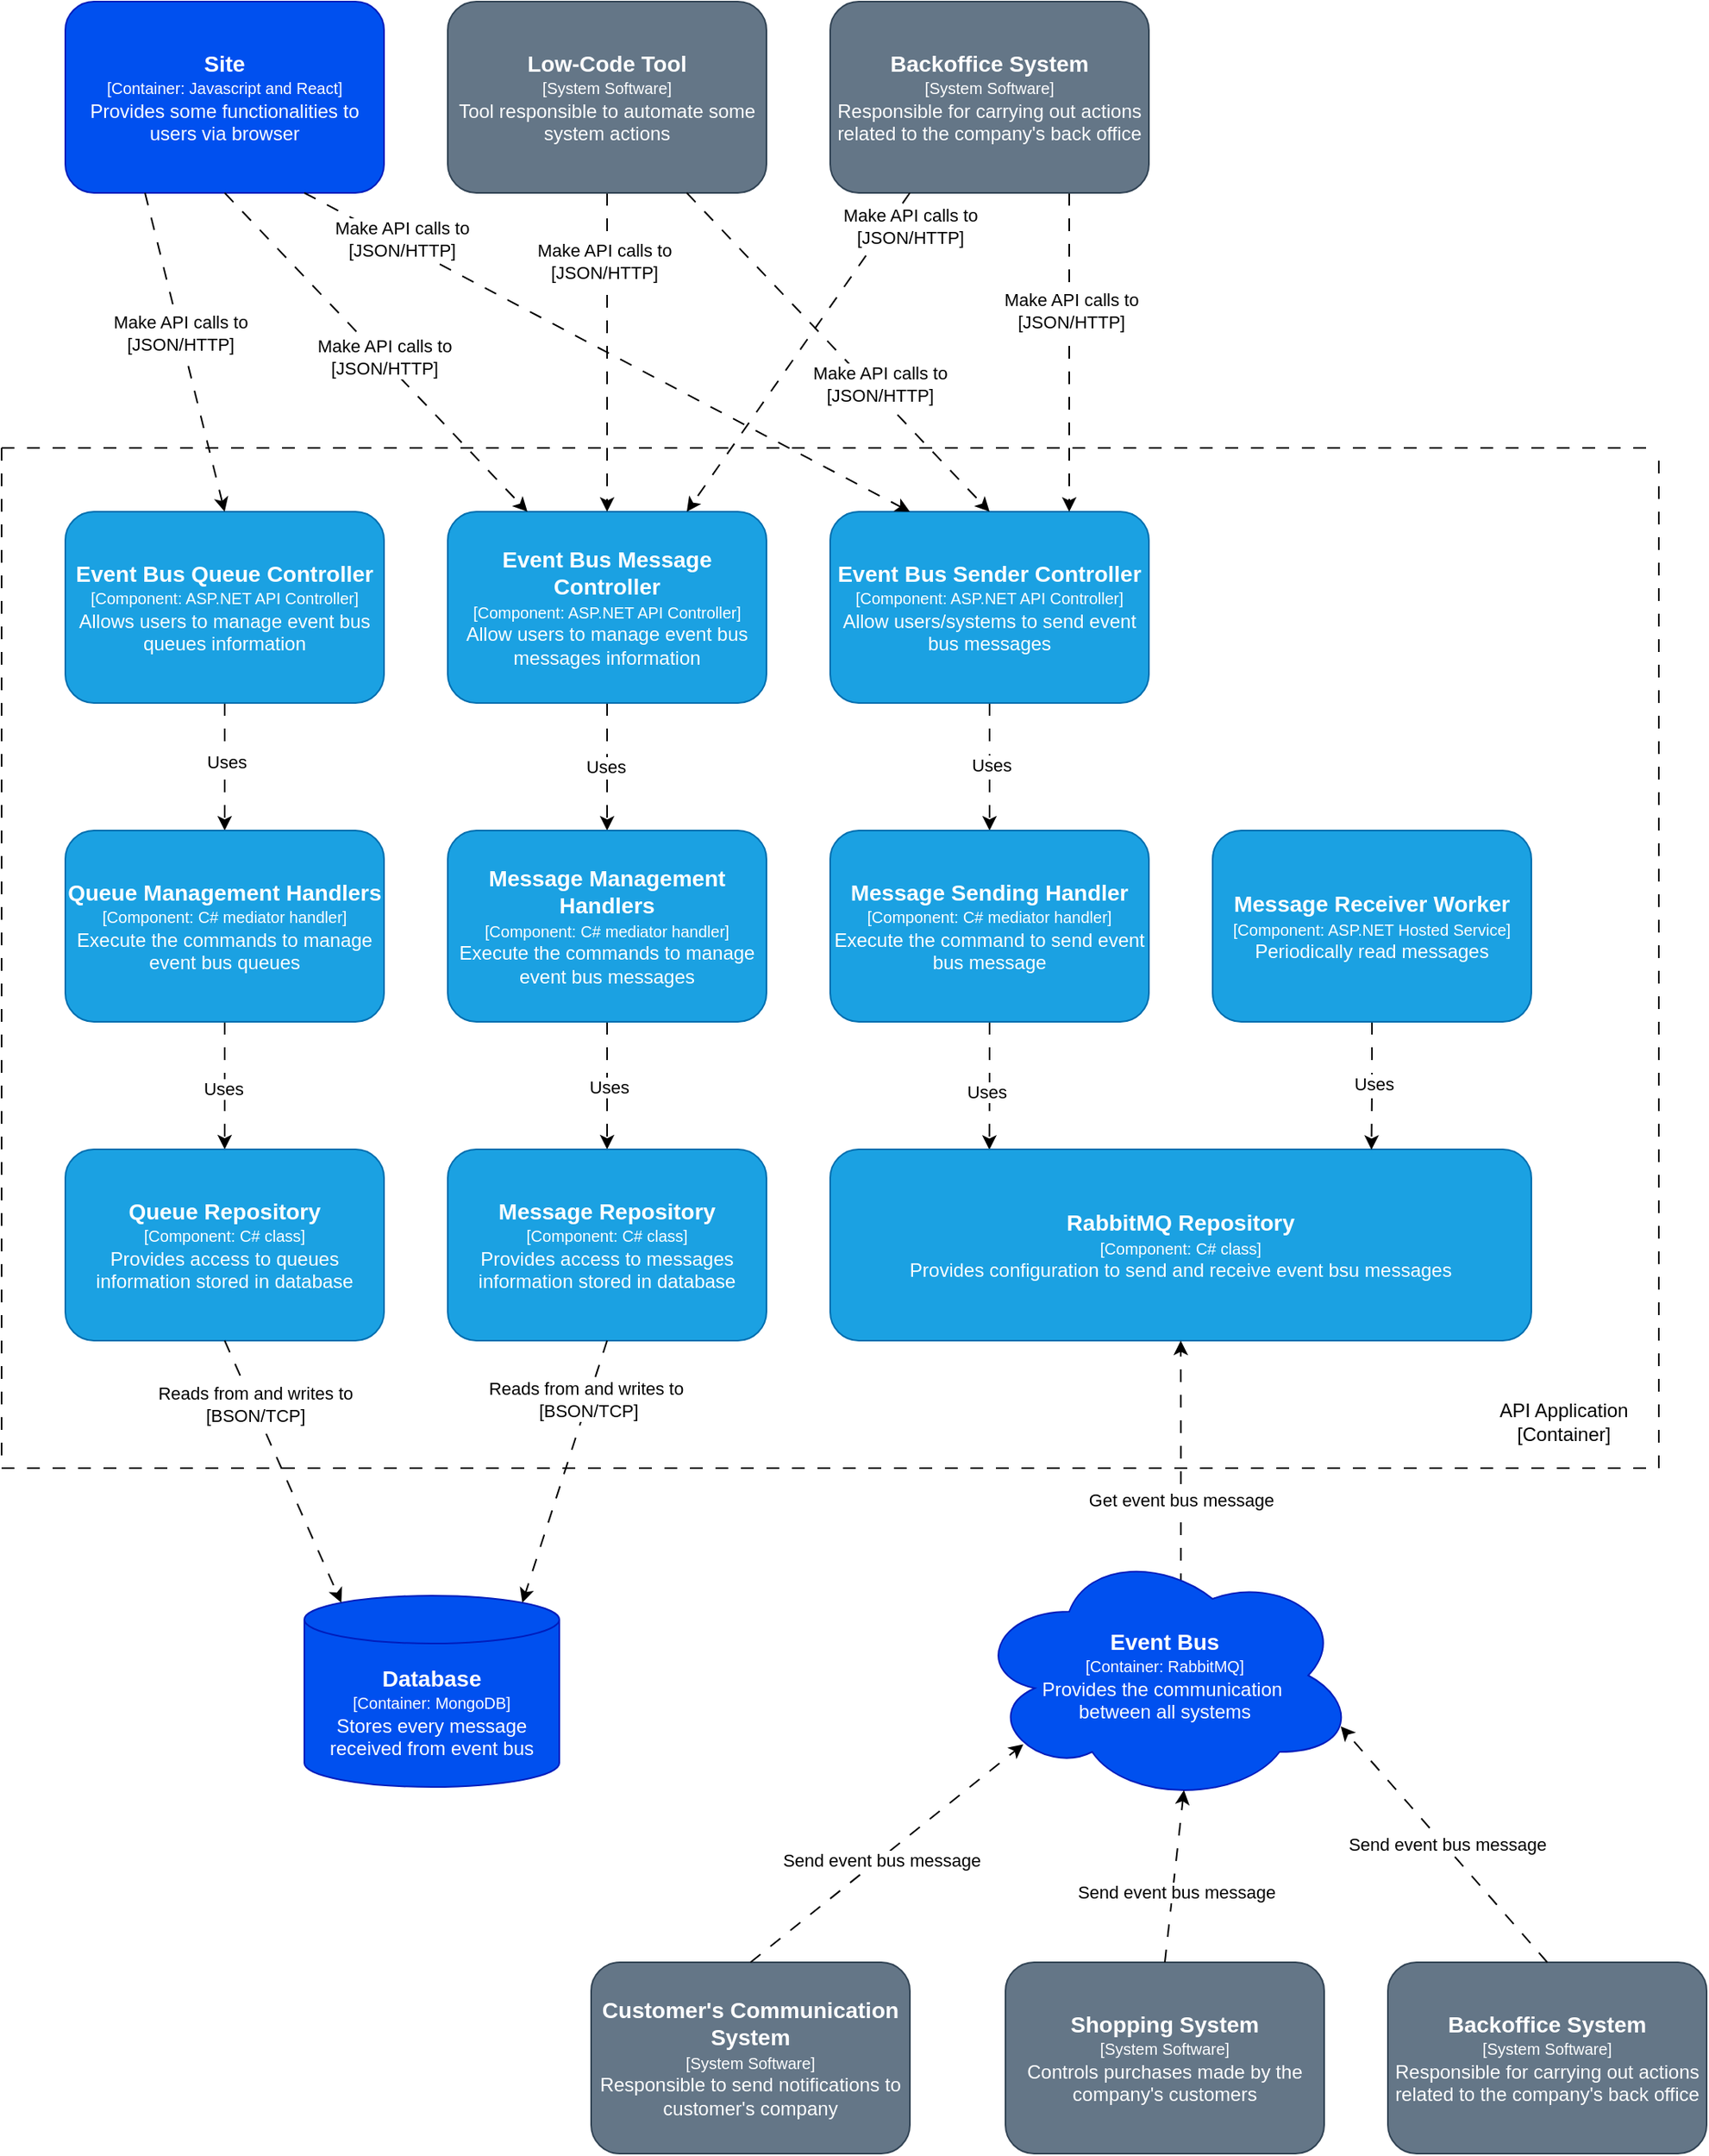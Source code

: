 <mxfile version="24.0.4" type="device">
  <diagram name="Page-1" id="unVdxcQ77zro8NpjdMd2">
    <mxGraphModel dx="2390" dy="1393" grid="1" gridSize="10" guides="1" tooltips="1" connect="1" arrows="1" fold="1" page="1" pageScale="1" pageWidth="1169" pageHeight="1654" math="0" shadow="0">
      <root>
        <mxCell id="0" />
        <mxCell id="1" parent="0" />
        <mxCell id="UJEJ-g8sRD_BpSDyr6wl-1" value="" style="swimlane;startSize=0;dashed=1;dashPattern=8 8;" vertex="1" parent="1">
          <mxGeometry x="60" y="432" width="1040" height="640" as="geometry" />
        </mxCell>
        <mxCell id="UJEJ-g8sRD_BpSDyr6wl-20" style="edgeStyle=orthogonalEdgeStyle;rounded=0;orthogonalLoop=1;jettySize=auto;html=1;exitX=0.5;exitY=1;exitDx=0;exitDy=0;entryX=0.5;entryY=0;entryDx=0;entryDy=0;dashed=1;dashPattern=8 8;" edge="1" parent="UJEJ-g8sRD_BpSDyr6wl-1" source="UJEJ-g8sRD_BpSDyr6wl-2" target="UJEJ-g8sRD_BpSDyr6wl-5">
          <mxGeometry relative="1" as="geometry" />
        </mxCell>
        <mxCell id="UJEJ-g8sRD_BpSDyr6wl-28" value="Uses" style="edgeLabel;html=1;align=center;verticalAlign=middle;resizable=0;points=[];" vertex="1" connectable="0" parent="UJEJ-g8sRD_BpSDyr6wl-20">
          <mxGeometry x="-0.09" y="1" relative="1" as="geometry">
            <mxPoint as="offset" />
          </mxGeometry>
        </mxCell>
        <mxCell id="UJEJ-g8sRD_BpSDyr6wl-2" value="&lt;b&gt;&lt;font style=&quot;font-size: 14px;&quot;&gt;Event Bus Queue Controller&lt;/font&gt;&lt;/b&gt;&lt;div&gt;&lt;font style=&quot;font-size: 10px;&quot;&gt;[Component: ASP.NET API Controller]&lt;/font&gt;&lt;/div&gt;&lt;div&gt;Allows users to manage event bus queues information&lt;/div&gt;" style="rounded=1;whiteSpace=wrap;html=1;fillColor=#1ba1e2;fontColor=#ffffff;strokeColor=#006EAF;" vertex="1" parent="UJEJ-g8sRD_BpSDyr6wl-1">
          <mxGeometry x="40" y="40" width="200" height="120" as="geometry" />
        </mxCell>
        <mxCell id="UJEJ-g8sRD_BpSDyr6wl-23" style="edgeStyle=orthogonalEdgeStyle;rounded=0;orthogonalLoop=1;jettySize=auto;html=1;exitX=0.5;exitY=1;exitDx=0;exitDy=0;entryX=0.5;entryY=0;entryDx=0;entryDy=0;dashed=1;dashPattern=8 8;" edge="1" parent="UJEJ-g8sRD_BpSDyr6wl-1" source="UJEJ-g8sRD_BpSDyr6wl-3" target="UJEJ-g8sRD_BpSDyr6wl-6">
          <mxGeometry relative="1" as="geometry" />
        </mxCell>
        <mxCell id="UJEJ-g8sRD_BpSDyr6wl-30" value="Uses" style="edgeLabel;html=1;align=center;verticalAlign=middle;resizable=0;points=[];" vertex="1" connectable="0" parent="UJEJ-g8sRD_BpSDyr6wl-23">
          <mxGeometry x="0.005" y="-1" relative="1" as="geometry">
            <mxPoint as="offset" />
          </mxGeometry>
        </mxCell>
        <mxCell id="UJEJ-g8sRD_BpSDyr6wl-3" value="&lt;font style=&quot;font-size: 14px;&quot;&gt;&lt;b&gt;Event Bus Message Controller&lt;/b&gt;&lt;/font&gt;&lt;div&gt;&lt;font style=&quot;font-size: 10px;&quot;&gt;[Component: ASP.NET API Controller]&lt;/font&gt;&lt;br&gt;&lt;/div&gt;&lt;div&gt;Allow users to manage event bus messages information&lt;/div&gt;" style="rounded=1;whiteSpace=wrap;html=1;fillColor=#1ba1e2;fontColor=#ffffff;strokeColor=#006EAF;" vertex="1" parent="UJEJ-g8sRD_BpSDyr6wl-1">
          <mxGeometry x="280" y="40" width="200" height="120" as="geometry" />
        </mxCell>
        <mxCell id="UJEJ-g8sRD_BpSDyr6wl-25" style="edgeStyle=orthogonalEdgeStyle;rounded=0;orthogonalLoop=1;jettySize=auto;html=1;exitX=0.5;exitY=1;exitDx=0;exitDy=0;entryX=0.5;entryY=0;entryDx=0;entryDy=0;dashed=1;dashPattern=8 8;" edge="1" parent="UJEJ-g8sRD_BpSDyr6wl-1" source="UJEJ-g8sRD_BpSDyr6wl-4" target="UJEJ-g8sRD_BpSDyr6wl-7">
          <mxGeometry relative="1" as="geometry" />
        </mxCell>
        <mxCell id="UJEJ-g8sRD_BpSDyr6wl-31" value="Uses" style="edgeLabel;html=1;align=center;verticalAlign=middle;resizable=0;points=[];" vertex="1" connectable="0" parent="UJEJ-g8sRD_BpSDyr6wl-25">
          <mxGeometry x="-0.019" y="1" relative="1" as="geometry">
            <mxPoint as="offset" />
          </mxGeometry>
        </mxCell>
        <mxCell id="UJEJ-g8sRD_BpSDyr6wl-4" value="&lt;b&gt;&lt;font style=&quot;font-size: 14px;&quot;&gt;Event Bus Sender Controller&lt;/font&gt;&lt;/b&gt;&lt;div&gt;&lt;font style=&quot;font-size: 10px;&quot;&gt;[Component: ASP.NET API Controller]&lt;/font&gt;&lt;br&gt;&lt;/div&gt;&lt;div&gt;Allow users/systems to send event bus messages&lt;/div&gt;" style="rounded=1;whiteSpace=wrap;html=1;fillColor=#1ba1e2;fontColor=#ffffff;strokeColor=#006EAF;" vertex="1" parent="UJEJ-g8sRD_BpSDyr6wl-1">
          <mxGeometry x="520" y="40" width="200" height="120" as="geometry" />
        </mxCell>
        <mxCell id="UJEJ-g8sRD_BpSDyr6wl-22" style="edgeStyle=orthogonalEdgeStyle;rounded=0;orthogonalLoop=1;jettySize=auto;html=1;exitX=0.5;exitY=1;exitDx=0;exitDy=0;entryX=0.5;entryY=0;entryDx=0;entryDy=0;dashed=1;dashPattern=8 8;" edge="1" parent="UJEJ-g8sRD_BpSDyr6wl-1" source="UJEJ-g8sRD_BpSDyr6wl-5" target="UJEJ-g8sRD_BpSDyr6wl-8">
          <mxGeometry relative="1" as="geometry" />
        </mxCell>
        <mxCell id="UJEJ-g8sRD_BpSDyr6wl-29" value="Uses" style="edgeLabel;html=1;align=center;verticalAlign=middle;resizable=0;points=[];" vertex="1" connectable="0" parent="UJEJ-g8sRD_BpSDyr6wl-22">
          <mxGeometry x="0.052" y="-1" relative="1" as="geometry">
            <mxPoint as="offset" />
          </mxGeometry>
        </mxCell>
        <mxCell id="UJEJ-g8sRD_BpSDyr6wl-5" value="&lt;b&gt;&lt;font style=&quot;font-size: 14px;&quot;&gt;Queue Management Handlers&lt;/font&gt;&lt;/b&gt;&lt;div&gt;&lt;font style=&quot;font-size: 10px;&quot;&gt;[Component: C# mediator handler]&lt;/font&gt;&lt;/div&gt;&lt;div&gt;Execute the commands to manage event bus queues&lt;/div&gt;" style="rounded=1;whiteSpace=wrap;html=1;fillColor=#1ba1e2;fontColor=#ffffff;strokeColor=#006EAF;" vertex="1" parent="UJEJ-g8sRD_BpSDyr6wl-1">
          <mxGeometry x="40" y="240" width="200" height="120" as="geometry" />
        </mxCell>
        <mxCell id="UJEJ-g8sRD_BpSDyr6wl-24" style="edgeStyle=orthogonalEdgeStyle;rounded=0;orthogonalLoop=1;jettySize=auto;html=1;exitX=0.5;exitY=1;exitDx=0;exitDy=0;entryX=0.5;entryY=0;entryDx=0;entryDy=0;dashed=1;dashPattern=8 8;" edge="1" parent="UJEJ-g8sRD_BpSDyr6wl-1" source="UJEJ-g8sRD_BpSDyr6wl-6" target="UJEJ-g8sRD_BpSDyr6wl-9">
          <mxGeometry relative="1" as="geometry" />
        </mxCell>
        <mxCell id="UJEJ-g8sRD_BpSDyr6wl-32" value="Uses" style="edgeLabel;html=1;align=center;verticalAlign=middle;resizable=0;points=[];" vertex="1" connectable="0" parent="UJEJ-g8sRD_BpSDyr6wl-24">
          <mxGeometry x="0.029" y="1" relative="1" as="geometry">
            <mxPoint as="offset" />
          </mxGeometry>
        </mxCell>
        <mxCell id="UJEJ-g8sRD_BpSDyr6wl-6" value="&lt;b&gt;&lt;font style=&quot;font-size: 14px;&quot;&gt;Message Management Handlers&lt;/font&gt;&lt;/b&gt;&lt;div&gt;&lt;font style=&quot;font-size: 10px;&quot;&gt;[Component: C# mediator handler]&lt;/font&gt;&lt;br&gt;&lt;/div&gt;&lt;div&gt;Execute the commands to manage event bus messages&lt;/div&gt;" style="rounded=1;whiteSpace=wrap;html=1;fillColor=#1ba1e2;fontColor=#ffffff;strokeColor=#006EAF;" vertex="1" parent="UJEJ-g8sRD_BpSDyr6wl-1">
          <mxGeometry x="280" y="240" width="200" height="120" as="geometry" />
        </mxCell>
        <mxCell id="UJEJ-g8sRD_BpSDyr6wl-27" style="edgeStyle=orthogonalEdgeStyle;rounded=0;orthogonalLoop=1;jettySize=auto;html=1;exitX=0.5;exitY=1;exitDx=0;exitDy=0;entryX=0.227;entryY=0.002;entryDx=0;entryDy=0;entryPerimeter=0;dashed=1;dashPattern=8 8;" edge="1" parent="UJEJ-g8sRD_BpSDyr6wl-1" source="UJEJ-g8sRD_BpSDyr6wl-7" target="UJEJ-g8sRD_BpSDyr6wl-10">
          <mxGeometry relative="1" as="geometry" />
        </mxCell>
        <mxCell id="UJEJ-g8sRD_BpSDyr6wl-33" value="Uses" style="edgeLabel;html=1;align=center;verticalAlign=middle;resizable=0;points=[];" vertex="1" connectable="0" parent="UJEJ-g8sRD_BpSDyr6wl-27">
          <mxGeometry x="0.095" y="-2" relative="1" as="geometry">
            <mxPoint as="offset" />
          </mxGeometry>
        </mxCell>
        <mxCell id="UJEJ-g8sRD_BpSDyr6wl-7" value="&lt;b&gt;&lt;font style=&quot;font-size: 14px;&quot;&gt;Message Sending Handler&lt;/font&gt;&lt;/b&gt;&lt;div&gt;&lt;font style=&quot;font-size: 10px;&quot;&gt;[Component: C# mediator handler]&lt;/font&gt;&lt;br&gt;&lt;/div&gt;&lt;div&gt;Execute the command to send event bus message&lt;/div&gt;" style="rounded=1;whiteSpace=wrap;html=1;fillColor=#1ba1e2;fontColor=#ffffff;strokeColor=#006EAF;" vertex="1" parent="UJEJ-g8sRD_BpSDyr6wl-1">
          <mxGeometry x="520" y="240" width="200" height="120" as="geometry" />
        </mxCell>
        <mxCell id="UJEJ-g8sRD_BpSDyr6wl-8" value="&lt;b&gt;&lt;font style=&quot;font-size: 14px;&quot;&gt;Queue Repository&lt;/font&gt;&lt;/b&gt;&lt;div&gt;&lt;font style=&quot;font-size: 10px;&quot;&gt;[Component: C# class]&lt;/font&gt;&lt;/div&gt;&lt;div&gt;Provides access to queues information stored in database&lt;/div&gt;" style="rounded=1;whiteSpace=wrap;html=1;fillColor=#1ba1e2;fontColor=#ffffff;strokeColor=#006EAF;" vertex="1" parent="UJEJ-g8sRD_BpSDyr6wl-1">
          <mxGeometry x="40" y="440" width="200" height="120" as="geometry" />
        </mxCell>
        <mxCell id="UJEJ-g8sRD_BpSDyr6wl-9" value="&lt;b&gt;&lt;font style=&quot;font-size: 14px;&quot;&gt;Message Repository&lt;/font&gt;&lt;/b&gt;&lt;div&gt;&lt;font style=&quot;font-size: 10px;&quot;&gt;[Component: C# class]&lt;/font&gt;&lt;/div&gt;&lt;div&gt;Provides access to messages information stored in database&lt;/div&gt;" style="rounded=1;whiteSpace=wrap;html=1;fillColor=#1ba1e2;fontColor=#ffffff;strokeColor=#006EAF;" vertex="1" parent="UJEJ-g8sRD_BpSDyr6wl-1">
          <mxGeometry x="280" y="440" width="200" height="120" as="geometry" />
        </mxCell>
        <mxCell id="UJEJ-g8sRD_BpSDyr6wl-10" value="&lt;font style=&quot;font-size: 14px;&quot;&gt;&lt;b&gt;RabbitMQ Repository&lt;/b&gt;&lt;/font&gt;&lt;div&gt;&lt;font style=&quot;font-size: 10px;&quot;&gt;[Component: C# class]&lt;/font&gt;&lt;/div&gt;&lt;div&gt;Provides configuration to send and receive event bsu messages&lt;/div&gt;" style="rounded=1;whiteSpace=wrap;html=1;fillColor=#1ba1e2;fontColor=#ffffff;strokeColor=#006EAF;" vertex="1" parent="UJEJ-g8sRD_BpSDyr6wl-1">
          <mxGeometry x="520" y="440" width="440" height="120" as="geometry" />
        </mxCell>
        <mxCell id="UJEJ-g8sRD_BpSDyr6wl-26" style="edgeStyle=orthogonalEdgeStyle;rounded=0;orthogonalLoop=1;jettySize=auto;html=1;exitX=0.5;exitY=1;exitDx=0;exitDy=0;entryX=0.772;entryY=0.002;entryDx=0;entryDy=0;entryPerimeter=0;dashed=1;dashPattern=8 8;" edge="1" parent="UJEJ-g8sRD_BpSDyr6wl-1" source="UJEJ-g8sRD_BpSDyr6wl-11" target="UJEJ-g8sRD_BpSDyr6wl-10">
          <mxGeometry relative="1" as="geometry" />
        </mxCell>
        <mxCell id="UJEJ-g8sRD_BpSDyr6wl-34" value="Uses" style="edgeLabel;html=1;align=center;verticalAlign=middle;resizable=0;points=[];" vertex="1" connectable="0" parent="UJEJ-g8sRD_BpSDyr6wl-26">
          <mxGeometry x="-0.049" y="1" relative="1" as="geometry">
            <mxPoint as="offset" />
          </mxGeometry>
        </mxCell>
        <mxCell id="UJEJ-g8sRD_BpSDyr6wl-11" value="&lt;b&gt;&lt;font style=&quot;font-size: 14px;&quot;&gt;Message Receiver Worker&lt;/font&gt;&lt;/b&gt;&lt;div&gt;&lt;font style=&quot;font-size: 10px;&quot;&gt;[Component: ASP.NET Hosted Service]&lt;/font&gt;&lt;/div&gt;&lt;div&gt;Periodically read messages&lt;/div&gt;" style="rounded=1;whiteSpace=wrap;html=1;fillColor=#1ba1e2;fontColor=#ffffff;strokeColor=#006EAF;" vertex="1" parent="UJEJ-g8sRD_BpSDyr6wl-1">
          <mxGeometry x="760" y="240" width="200" height="120" as="geometry" />
        </mxCell>
        <mxCell id="UJEJ-g8sRD_BpSDyr6wl-77" value="API Application&lt;div&gt;[Container]&lt;/div&gt;" style="text;html=1;align=center;verticalAlign=middle;resizable=0;points=[];autosize=1;strokeColor=none;fillColor=none;" vertex="1" parent="UJEJ-g8sRD_BpSDyr6wl-1">
          <mxGeometry x="930" y="591" width="100" height="40" as="geometry" />
        </mxCell>
        <mxCell id="UJEJ-g8sRD_BpSDyr6wl-13" value="&lt;b&gt;&lt;font style=&quot;font-size: 14px;&quot;&gt;Database&lt;/font&gt;&lt;/b&gt;&lt;div&gt;&lt;font style=&quot;font-size: 10px;&quot;&gt;[Container: MongoDB]&lt;/font&gt;&lt;/div&gt;&lt;div&gt;Stores every message received from event bus&lt;/div&gt;" style="shape=cylinder3;whiteSpace=wrap;html=1;boundedLbl=1;backgroundOutline=1;size=15;fillColor=#0050ef;fontColor=#ffffff;strokeColor=#001DBC;" vertex="1" parent="1">
          <mxGeometry x="250" y="1152" width="160" height="120" as="geometry" />
        </mxCell>
        <mxCell id="UJEJ-g8sRD_BpSDyr6wl-14" value="&lt;b&gt;&lt;font style=&quot;font-size: 14px;&quot;&gt;Site&lt;/font&gt;&lt;/b&gt;&lt;div&gt;&lt;font style=&quot;font-size: 10px;&quot;&gt;[Container: Javascript and React]&lt;/font&gt;&lt;/div&gt;&lt;div&gt;Provides some functionalities to users via browser&lt;/div&gt;" style="rounded=1;whiteSpace=wrap;html=1;fillColor=#0050ef;fontColor=#ffffff;strokeColor=#001DBC;" vertex="1" parent="1">
          <mxGeometry x="100" y="152" width="200" height="120" as="geometry" />
        </mxCell>
        <mxCell id="UJEJ-g8sRD_BpSDyr6wl-42" style="edgeStyle=orthogonalEdgeStyle;rounded=0;orthogonalLoop=1;jettySize=auto;html=1;exitX=0.542;exitY=0.25;exitDx=0;exitDy=0;exitPerimeter=0;entryX=0.5;entryY=1;entryDx=0;entryDy=0;dashed=1;dashPattern=8 8;" edge="1" parent="1" source="UJEJ-g8sRD_BpSDyr6wl-15" target="UJEJ-g8sRD_BpSDyr6wl-10">
          <mxGeometry relative="1" as="geometry" />
        </mxCell>
        <mxCell id="UJEJ-g8sRD_BpSDyr6wl-43" value="Get event bus message" style="edgeLabel;html=1;align=center;verticalAlign=middle;resizable=0;points=[];" vertex="1" connectable="0" parent="UJEJ-g8sRD_BpSDyr6wl-42">
          <mxGeometry x="-0.224" y="-2" relative="1" as="geometry">
            <mxPoint x="-2" y="-4" as="offset" />
          </mxGeometry>
        </mxCell>
        <mxCell id="UJEJ-g8sRD_BpSDyr6wl-15" value="&lt;b&gt;&lt;font style=&quot;font-size: 14px;&quot;&gt;Event Bus&lt;/font&gt;&lt;/b&gt;&lt;div&gt;&lt;font style=&quot;font-size: 10px;&quot;&gt;[Container: RabbitMQ]&lt;/font&gt;&lt;/div&gt;&lt;div&gt;Provides the communication&amp;nbsp;&lt;/div&gt;&lt;div&gt;between all systems&lt;/div&gt;" style="ellipse;shape=cloud;whiteSpace=wrap;html=1;fillColor=#0050ef;fontColor=#ffffff;strokeColor=#001DBC;" vertex="1" parent="1">
          <mxGeometry x="670" y="1122" width="240" height="160" as="geometry" />
        </mxCell>
        <mxCell id="UJEJ-g8sRD_BpSDyr6wl-16" value="&lt;b&gt;&lt;font style=&quot;font-size: 14px;&quot;&gt;Shopping System&lt;/font&gt;&lt;/b&gt;&lt;div&gt;&lt;font style=&quot;font-size: 10px;&quot;&gt;[System Software]&lt;/font&gt;&lt;/div&gt;&lt;div&gt;Controls purchases made by the company&#39;s customers&lt;/div&gt;" style="rounded=1;whiteSpace=wrap;html=1;fillColor=#647687;fontColor=#ffffff;strokeColor=#314354;" vertex="1" parent="1">
          <mxGeometry x="690" y="1382" width="200" height="120" as="geometry" />
        </mxCell>
        <mxCell id="UJEJ-g8sRD_BpSDyr6wl-54" style="edgeStyle=orthogonalEdgeStyle;rounded=0;orthogonalLoop=1;jettySize=auto;html=1;exitX=0.5;exitY=1;exitDx=0;exitDy=0;entryX=0.5;entryY=0;entryDx=0;entryDy=0;dashed=1;dashPattern=8 8;" edge="1" parent="1" source="UJEJ-g8sRD_BpSDyr6wl-17" target="UJEJ-g8sRD_BpSDyr6wl-3">
          <mxGeometry relative="1" as="geometry" />
        </mxCell>
        <mxCell id="UJEJ-g8sRD_BpSDyr6wl-63" value="Make API calls to&lt;div&gt;[JSON/HTTP]&lt;/div&gt;" style="edgeLabel;html=1;align=center;verticalAlign=middle;resizable=0;points=[];" vertex="1" connectable="0" parent="UJEJ-g8sRD_BpSDyr6wl-54">
          <mxGeometry x="-0.57" y="-2" relative="1" as="geometry">
            <mxPoint as="offset" />
          </mxGeometry>
        </mxCell>
        <mxCell id="UJEJ-g8sRD_BpSDyr6wl-17" value="&lt;font style=&quot;font-size: 14px;&quot;&gt;&lt;b&gt;Low-Code Tool&lt;/b&gt;&lt;/font&gt;&lt;div&gt;&lt;div&gt;&lt;font style=&quot;font-size: 10px;&quot;&gt;[System Software]&lt;/font&gt;&lt;/div&gt;&lt;div&gt;Tool responsible to automate some system actions&lt;/div&gt;&lt;/div&gt;" style="rounded=1;whiteSpace=wrap;html=1;fillColor=#647687;fontColor=#ffffff;strokeColor=#314354;" vertex="1" parent="1">
          <mxGeometry x="340" y="152" width="200" height="120" as="geometry" />
        </mxCell>
        <mxCell id="UJEJ-g8sRD_BpSDyr6wl-18" value="&lt;font style=&quot;font-size: 14px;&quot;&gt;&lt;b&gt;Backoffice System&lt;/b&gt;&lt;/font&gt;&lt;div&gt;&lt;font style=&quot;font-size: 10px;&quot;&gt;[System Software]&lt;/font&gt;&lt;/div&gt;&lt;div&gt;Responsible for carrying out actions related to the company&#39;s back office&lt;/div&gt;" style="rounded=1;whiteSpace=wrap;html=1;fillColor=#647687;fontColor=#ffffff;strokeColor=#314354;" vertex="1" parent="1">
          <mxGeometry x="930" y="1382" width="200" height="120" as="geometry" />
        </mxCell>
        <mxCell id="UJEJ-g8sRD_BpSDyr6wl-19" value="&lt;font style=&quot;font-size: 14px;&quot;&gt;&lt;b&gt;Customer&#39;s Communication System&lt;/b&gt;&lt;/font&gt;&lt;div&gt;&lt;div&gt;&lt;font style=&quot;font-size: 10px;&quot;&gt;[System Software]&lt;/font&gt;&lt;/div&gt;&lt;div&gt;Responsible to send notifications to customer&#39;s company&lt;/div&gt;&lt;/div&gt;" style="rounded=1;whiteSpace=wrap;html=1;fillColor=#647687;fontColor=#ffffff;strokeColor=#314354;" vertex="1" parent="1">
          <mxGeometry x="430" y="1382" width="200" height="120" as="geometry" />
        </mxCell>
        <mxCell id="UJEJ-g8sRD_BpSDyr6wl-35" value="" style="endArrow=classic;html=1;rounded=0;exitX=0.5;exitY=1;exitDx=0;exitDy=0;entryX=0.145;entryY=0;entryDx=0;entryDy=4.35;entryPerimeter=0;dashed=1;dashPattern=8 8;" edge="1" parent="1" source="UJEJ-g8sRD_BpSDyr6wl-8" target="UJEJ-g8sRD_BpSDyr6wl-13">
          <mxGeometry relative="1" as="geometry">
            <mxPoint x="650" y="1112" as="sourcePoint" />
            <mxPoint x="750" y="1112" as="targetPoint" />
          </mxGeometry>
        </mxCell>
        <mxCell id="UJEJ-g8sRD_BpSDyr6wl-39" value="Reads from and writes to&lt;div&gt;[BSON/TCP]&lt;/div&gt;" style="edgeLabel;html=1;align=center;verticalAlign=middle;resizable=0;points=[];" vertex="1" connectable="0" parent="UJEJ-g8sRD_BpSDyr6wl-35">
          <mxGeometry x="-0.507" y="1" relative="1" as="geometry">
            <mxPoint as="offset" />
          </mxGeometry>
        </mxCell>
        <mxCell id="UJEJ-g8sRD_BpSDyr6wl-37" value="" style="endArrow=classic;html=1;rounded=0;exitX=0.5;exitY=1;exitDx=0;exitDy=0;entryX=0.855;entryY=0;entryDx=0;entryDy=4.35;entryPerimeter=0;dashed=1;dashPattern=8 8;" edge="1" parent="1" source="UJEJ-g8sRD_BpSDyr6wl-9" target="UJEJ-g8sRD_BpSDyr6wl-13">
          <mxGeometry relative="1" as="geometry">
            <mxPoint x="650" y="832" as="sourcePoint" />
            <mxPoint x="750" y="832" as="targetPoint" />
          </mxGeometry>
        </mxCell>
        <mxCell id="UJEJ-g8sRD_BpSDyr6wl-40" value="Reads from and writes to&amp;nbsp;&lt;div&gt;[BSON/TCP]&lt;/div&gt;" style="edgeLabel;html=1;align=center;verticalAlign=middle;resizable=0;points=[];" vertex="1" connectable="0" parent="UJEJ-g8sRD_BpSDyr6wl-37">
          <mxGeometry x="-0.547" relative="1" as="geometry">
            <mxPoint as="offset" />
          </mxGeometry>
        </mxCell>
        <mxCell id="UJEJ-g8sRD_BpSDyr6wl-59" style="edgeStyle=orthogonalEdgeStyle;rounded=0;orthogonalLoop=1;jettySize=auto;html=1;exitX=0.75;exitY=1;exitDx=0;exitDy=0;entryX=0.75;entryY=0;entryDx=0;entryDy=0;dashed=1;dashPattern=8 8;" edge="1" parent="1" source="UJEJ-g8sRD_BpSDyr6wl-41" target="UJEJ-g8sRD_BpSDyr6wl-4">
          <mxGeometry relative="1" as="geometry" />
        </mxCell>
        <mxCell id="UJEJ-g8sRD_BpSDyr6wl-66" value="Make API calls to&lt;div&gt;[JSON/HTTP]&lt;/div&gt;" style="edgeLabel;html=1;align=center;verticalAlign=middle;resizable=0;points=[];" vertex="1" connectable="0" parent="UJEJ-g8sRD_BpSDyr6wl-59">
          <mxGeometry x="-0.265" y="1" relative="1" as="geometry">
            <mxPoint as="offset" />
          </mxGeometry>
        </mxCell>
        <mxCell id="UJEJ-g8sRD_BpSDyr6wl-41" value="&lt;font style=&quot;font-size: 14px;&quot;&gt;&lt;b&gt;Backoffice System&lt;/b&gt;&lt;/font&gt;&lt;div&gt;&lt;font style=&quot;font-size: 10px;&quot;&gt;[System Software]&lt;/font&gt;&lt;/div&gt;&lt;div&gt;Responsible for carrying out actions related to the company&#39;s back office&lt;/div&gt;" style="rounded=1;whiteSpace=wrap;html=1;fillColor=#647687;fontColor=#ffffff;strokeColor=#314354;" vertex="1" parent="1">
          <mxGeometry x="580" y="152" width="200" height="120" as="geometry" />
        </mxCell>
        <mxCell id="UJEJ-g8sRD_BpSDyr6wl-45" value="" style="endArrow=classic;html=1;rounded=0;exitX=0.5;exitY=1;exitDx=0;exitDy=0;entryX=0.25;entryY=0;entryDx=0;entryDy=0;dashed=1;dashPattern=8 8;" edge="1" parent="1" source="UJEJ-g8sRD_BpSDyr6wl-14" target="UJEJ-g8sRD_BpSDyr6wl-3">
          <mxGeometry relative="1" as="geometry">
            <mxPoint x="650" y="492" as="sourcePoint" />
            <mxPoint x="750" y="492" as="targetPoint" />
          </mxGeometry>
        </mxCell>
        <mxCell id="UJEJ-g8sRD_BpSDyr6wl-61" value="Make API calls to&lt;div&gt;[JSON/HTTP]&lt;/div&gt;" style="edgeLabel;html=1;align=center;verticalAlign=middle;resizable=0;points=[];" vertex="1" connectable="0" parent="UJEJ-g8sRD_BpSDyr6wl-45">
          <mxGeometry x="0.04" y="1" relative="1" as="geometry">
            <mxPoint y="-1" as="offset" />
          </mxGeometry>
        </mxCell>
        <mxCell id="UJEJ-g8sRD_BpSDyr6wl-47" value="" style="endArrow=classic;html=1;rounded=0;exitX=0.75;exitY=1;exitDx=0;exitDy=0;entryX=0.25;entryY=0;entryDx=0;entryDy=0;dashed=1;dashPattern=8 8;" edge="1" parent="1" source="UJEJ-g8sRD_BpSDyr6wl-14" target="UJEJ-g8sRD_BpSDyr6wl-4">
          <mxGeometry relative="1" as="geometry">
            <mxPoint x="650" y="492" as="sourcePoint" />
            <mxPoint x="750" y="492" as="targetPoint" />
          </mxGeometry>
        </mxCell>
        <mxCell id="UJEJ-g8sRD_BpSDyr6wl-62" value="Make API calls to&lt;div&gt;[JSON/HTTP]&lt;/div&gt;" style="edgeLabel;html=1;align=center;verticalAlign=middle;resizable=0;points=[];" vertex="1" connectable="0" parent="UJEJ-g8sRD_BpSDyr6wl-47">
          <mxGeometry x="-0.686" y="3" relative="1" as="geometry">
            <mxPoint as="offset" />
          </mxGeometry>
        </mxCell>
        <mxCell id="UJEJ-g8sRD_BpSDyr6wl-52" value="" style="endArrow=classic;html=1;rounded=0;exitX=0.25;exitY=1;exitDx=0;exitDy=0;entryX=0.5;entryY=0;entryDx=0;entryDy=0;dashed=1;dashPattern=8 8;" edge="1" parent="1" source="UJEJ-g8sRD_BpSDyr6wl-14" target="UJEJ-g8sRD_BpSDyr6wl-2">
          <mxGeometry relative="1" as="geometry">
            <mxPoint x="650" y="492" as="sourcePoint" />
            <mxPoint x="750" y="492" as="targetPoint" />
          </mxGeometry>
        </mxCell>
        <mxCell id="UJEJ-g8sRD_BpSDyr6wl-60" value="Make API calls to&lt;div&gt;[JSON/HTTP]&lt;/div&gt;" style="edgeLabel;html=1;align=center;verticalAlign=middle;resizable=0;points=[];" vertex="1" connectable="0" parent="UJEJ-g8sRD_BpSDyr6wl-52">
          <mxGeometry x="-0.122" relative="1" as="geometry">
            <mxPoint as="offset" />
          </mxGeometry>
        </mxCell>
        <mxCell id="UJEJ-g8sRD_BpSDyr6wl-55" value="" style="endArrow=classic;html=1;rounded=0;exitX=0.25;exitY=1;exitDx=0;exitDy=0;entryX=0.75;entryY=0;entryDx=0;entryDy=0;dashed=1;dashPattern=8 8;" edge="1" parent="1" source="UJEJ-g8sRD_BpSDyr6wl-41" target="UJEJ-g8sRD_BpSDyr6wl-3">
          <mxGeometry relative="1" as="geometry">
            <mxPoint x="650" y="492" as="sourcePoint" />
            <mxPoint x="750" y="492" as="targetPoint" />
          </mxGeometry>
        </mxCell>
        <mxCell id="UJEJ-g8sRD_BpSDyr6wl-65" value="Make API calls to&lt;div&gt;[JSON/HTTP]&lt;/div&gt;" style="edgeLabel;html=1;align=center;verticalAlign=middle;resizable=0;points=[];" vertex="1" connectable="0" parent="UJEJ-g8sRD_BpSDyr6wl-55">
          <mxGeometry x="-0.701" y="1" relative="1" as="geometry">
            <mxPoint x="20" y="-10" as="offset" />
          </mxGeometry>
        </mxCell>
        <mxCell id="UJEJ-g8sRD_BpSDyr6wl-57" value="" style="endArrow=classic;html=1;rounded=0;exitX=0.75;exitY=1;exitDx=0;exitDy=0;entryX=0.5;entryY=0;entryDx=0;entryDy=0;dashed=1;dashPattern=8 8;" edge="1" parent="1" source="UJEJ-g8sRD_BpSDyr6wl-17" target="UJEJ-g8sRD_BpSDyr6wl-4">
          <mxGeometry relative="1" as="geometry">
            <mxPoint x="650" y="492" as="sourcePoint" />
            <mxPoint x="750" y="492" as="targetPoint" />
          </mxGeometry>
        </mxCell>
        <mxCell id="UJEJ-g8sRD_BpSDyr6wl-64" value="Make API calls to&lt;div&gt;[JSON/HTTP]&lt;/div&gt;" style="edgeLabel;html=1;align=center;verticalAlign=middle;resizable=0;points=[];" vertex="1" connectable="0" parent="UJEJ-g8sRD_BpSDyr6wl-57">
          <mxGeometry x="-0.642" y="3" relative="1" as="geometry">
            <mxPoint x="84" y="86" as="offset" />
          </mxGeometry>
        </mxCell>
        <mxCell id="UJEJ-g8sRD_BpSDyr6wl-67" value="" style="endArrow=classic;html=1;rounded=0;exitX=0.5;exitY=0;exitDx=0;exitDy=0;entryX=0.13;entryY=0.77;entryDx=0;entryDy=0;entryPerimeter=0;dashed=1;dashPattern=8 8;" edge="1" parent="1" source="UJEJ-g8sRD_BpSDyr6wl-19" target="UJEJ-g8sRD_BpSDyr6wl-15">
          <mxGeometry relative="1" as="geometry">
            <mxPoint x="650" y="1342" as="sourcePoint" />
            <mxPoint x="750" y="1342" as="targetPoint" />
          </mxGeometry>
        </mxCell>
        <mxCell id="UJEJ-g8sRD_BpSDyr6wl-74" value="Send event bus message" style="edgeLabel;html=1;align=center;verticalAlign=middle;resizable=0;points=[];" vertex="1" connectable="0" parent="UJEJ-g8sRD_BpSDyr6wl-67">
          <mxGeometry x="-0.05" y="-1" relative="1" as="geometry">
            <mxPoint as="offset" />
          </mxGeometry>
        </mxCell>
        <mxCell id="UJEJ-g8sRD_BpSDyr6wl-70" value="" style="endArrow=classic;html=1;rounded=0;exitX=0.5;exitY=0;exitDx=0;exitDy=0;entryX=0.55;entryY=0.95;entryDx=0;entryDy=0;entryPerimeter=0;dashed=1;dashPattern=8 8;" edge="1" parent="1" source="UJEJ-g8sRD_BpSDyr6wl-16" target="UJEJ-g8sRD_BpSDyr6wl-15">
          <mxGeometry relative="1" as="geometry">
            <mxPoint x="650" y="1342" as="sourcePoint" />
            <mxPoint x="750" y="1342" as="targetPoint" />
          </mxGeometry>
        </mxCell>
        <mxCell id="UJEJ-g8sRD_BpSDyr6wl-75" value="Send event bus message" style="edgeLabel;html=1;align=center;verticalAlign=middle;resizable=0;points=[];" vertex="1" connectable="0" parent="UJEJ-g8sRD_BpSDyr6wl-70">
          <mxGeometry x="-0.179" y="-2" relative="1" as="geometry">
            <mxPoint as="offset" />
          </mxGeometry>
        </mxCell>
        <mxCell id="UJEJ-g8sRD_BpSDyr6wl-72" value="" style="endArrow=classic;html=1;rounded=0;exitX=0.5;exitY=0;exitDx=0;exitDy=0;entryX=0.96;entryY=0.7;entryDx=0;entryDy=0;entryPerimeter=0;dashed=1;dashPattern=8 8;" edge="1" parent="1" source="UJEJ-g8sRD_BpSDyr6wl-18" target="UJEJ-g8sRD_BpSDyr6wl-15">
          <mxGeometry relative="1" as="geometry">
            <mxPoint x="650" y="1342" as="sourcePoint" />
            <mxPoint x="750" y="1342" as="targetPoint" />
          </mxGeometry>
        </mxCell>
        <mxCell id="UJEJ-g8sRD_BpSDyr6wl-76" value="Send event bus message" style="edgeLabel;html=1;align=center;verticalAlign=middle;resizable=0;points=[];" vertex="1" connectable="0" parent="UJEJ-g8sRD_BpSDyr6wl-72">
          <mxGeometry x="-0.011" y="-1" relative="1" as="geometry">
            <mxPoint as="offset" />
          </mxGeometry>
        </mxCell>
      </root>
    </mxGraphModel>
  </diagram>
</mxfile>
